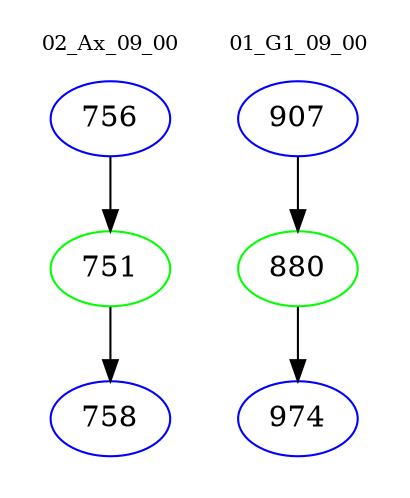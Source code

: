 digraph{
subgraph cluster_0 {
color = white
label = "02_Ax_09_00";
fontsize=10;
T0_756 [label="756", color="blue"]
T0_756 -> T0_751 [color="black"]
T0_751 [label="751", color="green"]
T0_751 -> T0_758 [color="black"]
T0_758 [label="758", color="blue"]
}
subgraph cluster_1 {
color = white
label = "01_G1_09_00";
fontsize=10;
T1_907 [label="907", color="blue"]
T1_907 -> T1_880 [color="black"]
T1_880 [label="880", color="green"]
T1_880 -> T1_974 [color="black"]
T1_974 [label="974", color="blue"]
}
}
